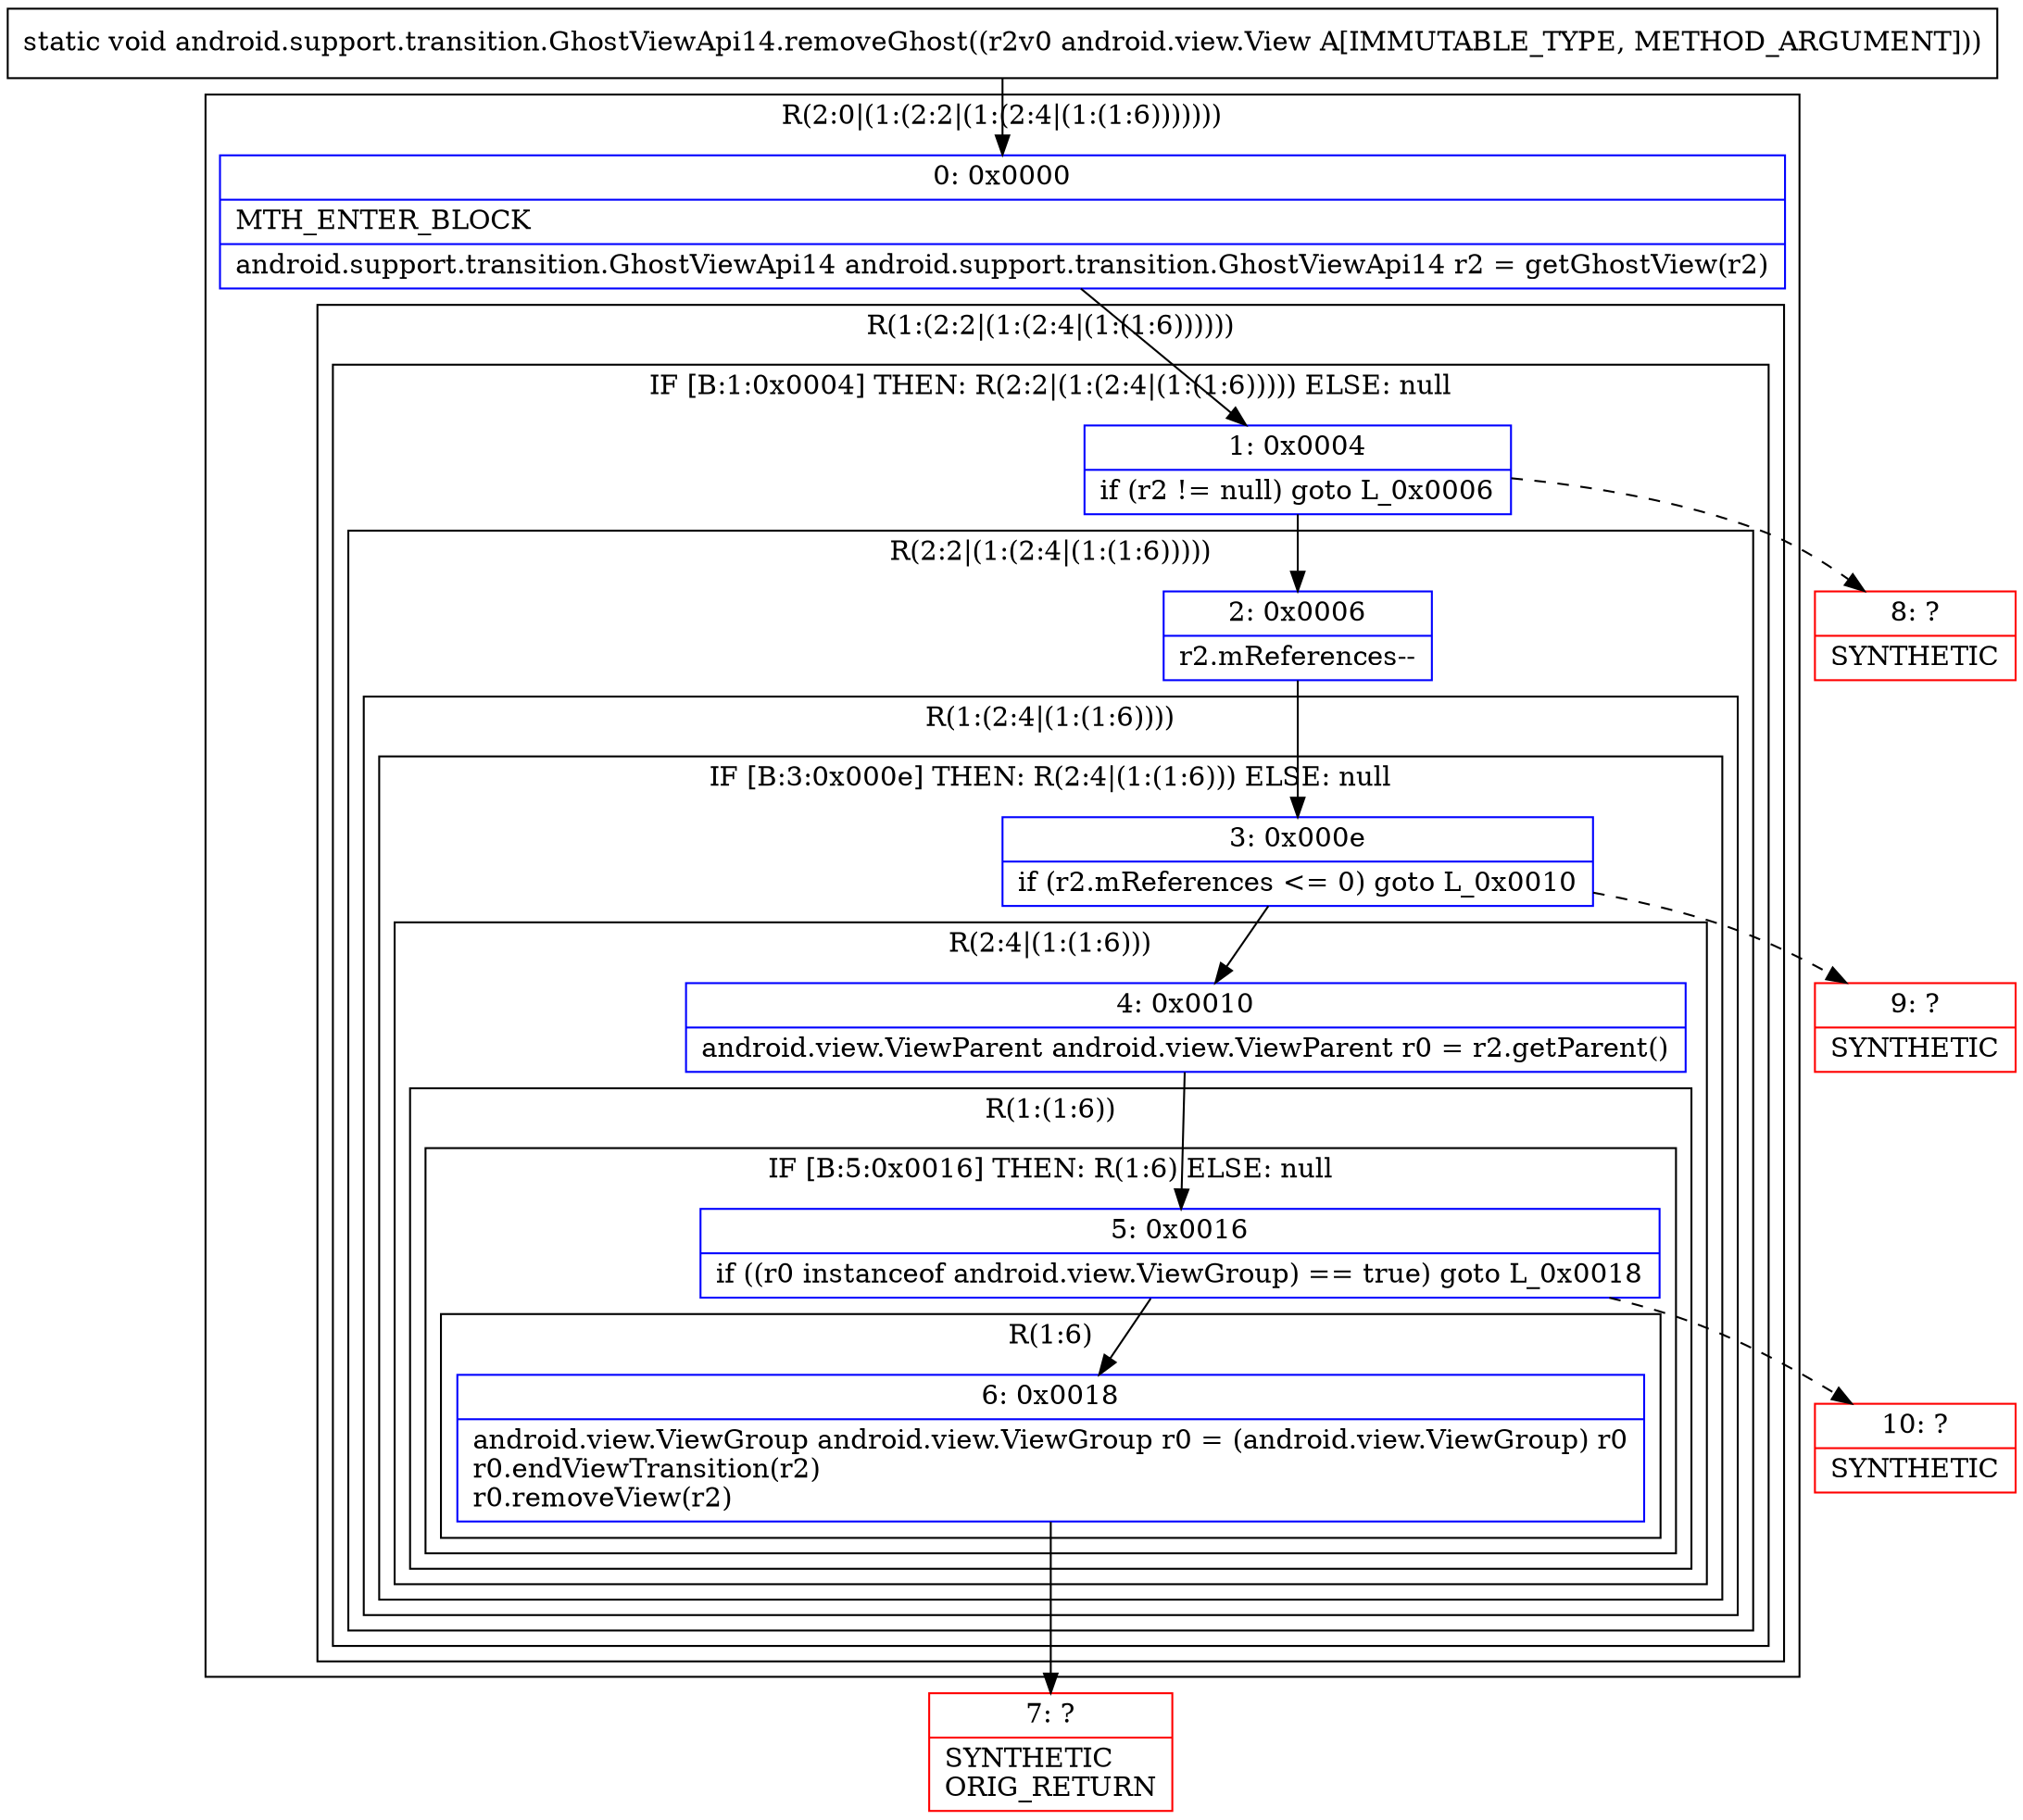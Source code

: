 digraph "CFG forandroid.support.transition.GhostViewApi14.removeGhost(Landroid\/view\/View;)V" {
subgraph cluster_Region_481961472 {
label = "R(2:0|(1:(2:2|(1:(2:4|(1:(1:6)))))))";
node [shape=record,color=blue];
Node_0 [shape=record,label="{0\:\ 0x0000|MTH_ENTER_BLOCK\l|android.support.transition.GhostViewApi14 android.support.transition.GhostViewApi14 r2 = getGhostView(r2)\l}"];
subgraph cluster_Region_1695671568 {
label = "R(1:(2:2|(1:(2:4|(1:(1:6))))))";
node [shape=record,color=blue];
subgraph cluster_IfRegion_1867372075 {
label = "IF [B:1:0x0004] THEN: R(2:2|(1:(2:4|(1:(1:6))))) ELSE: null";
node [shape=record,color=blue];
Node_1 [shape=record,label="{1\:\ 0x0004|if (r2 != null) goto L_0x0006\l}"];
subgraph cluster_Region_1606953978 {
label = "R(2:2|(1:(2:4|(1:(1:6)))))";
node [shape=record,color=blue];
Node_2 [shape=record,label="{2\:\ 0x0006|r2.mReferences\-\-\l}"];
subgraph cluster_Region_485321672 {
label = "R(1:(2:4|(1:(1:6))))";
node [shape=record,color=blue];
subgraph cluster_IfRegion_713223888 {
label = "IF [B:3:0x000e] THEN: R(2:4|(1:(1:6))) ELSE: null";
node [shape=record,color=blue];
Node_3 [shape=record,label="{3\:\ 0x000e|if (r2.mReferences \<= 0) goto L_0x0010\l}"];
subgraph cluster_Region_1732593574 {
label = "R(2:4|(1:(1:6)))";
node [shape=record,color=blue];
Node_4 [shape=record,label="{4\:\ 0x0010|android.view.ViewParent android.view.ViewParent r0 = r2.getParent()\l}"];
subgraph cluster_Region_1168106535 {
label = "R(1:(1:6))";
node [shape=record,color=blue];
subgraph cluster_IfRegion_2024884525 {
label = "IF [B:5:0x0016] THEN: R(1:6) ELSE: null";
node [shape=record,color=blue];
Node_5 [shape=record,label="{5\:\ 0x0016|if ((r0 instanceof android.view.ViewGroup) == true) goto L_0x0018\l}"];
subgraph cluster_Region_1714960875 {
label = "R(1:6)";
node [shape=record,color=blue];
Node_6 [shape=record,label="{6\:\ 0x0018|android.view.ViewGroup android.view.ViewGroup r0 = (android.view.ViewGroup) r0\lr0.endViewTransition(r2)\lr0.removeView(r2)\l}"];
}
}
}
}
}
}
}
}
}
}
Node_7 [shape=record,color=red,label="{7\:\ ?|SYNTHETIC\lORIG_RETURN\l}"];
Node_8 [shape=record,color=red,label="{8\:\ ?|SYNTHETIC\l}"];
Node_9 [shape=record,color=red,label="{9\:\ ?|SYNTHETIC\l}"];
Node_10 [shape=record,color=red,label="{10\:\ ?|SYNTHETIC\l}"];
MethodNode[shape=record,label="{static void android.support.transition.GhostViewApi14.removeGhost((r2v0 android.view.View A[IMMUTABLE_TYPE, METHOD_ARGUMENT])) }"];
MethodNode -> Node_0;
Node_0 -> Node_1;
Node_1 -> Node_2;
Node_1 -> Node_8[style=dashed];
Node_2 -> Node_3;
Node_3 -> Node_4;
Node_3 -> Node_9[style=dashed];
Node_4 -> Node_5;
Node_5 -> Node_6;
Node_5 -> Node_10[style=dashed];
Node_6 -> Node_7;
}

